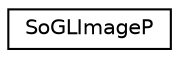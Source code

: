 digraph "Graphical Class Hierarchy"
{
 // LATEX_PDF_SIZE
  edge [fontname="Helvetica",fontsize="10",labelfontname="Helvetica",labelfontsize="10"];
  node [fontname="Helvetica",fontsize="10",shape=record];
  rankdir="LR";
  Node0 [label="SoGLImageP",height=0.2,width=0.4,color="black", fillcolor="white", style="filled",URL="$classSoGLImageP.html",tooltip=" "];
}
